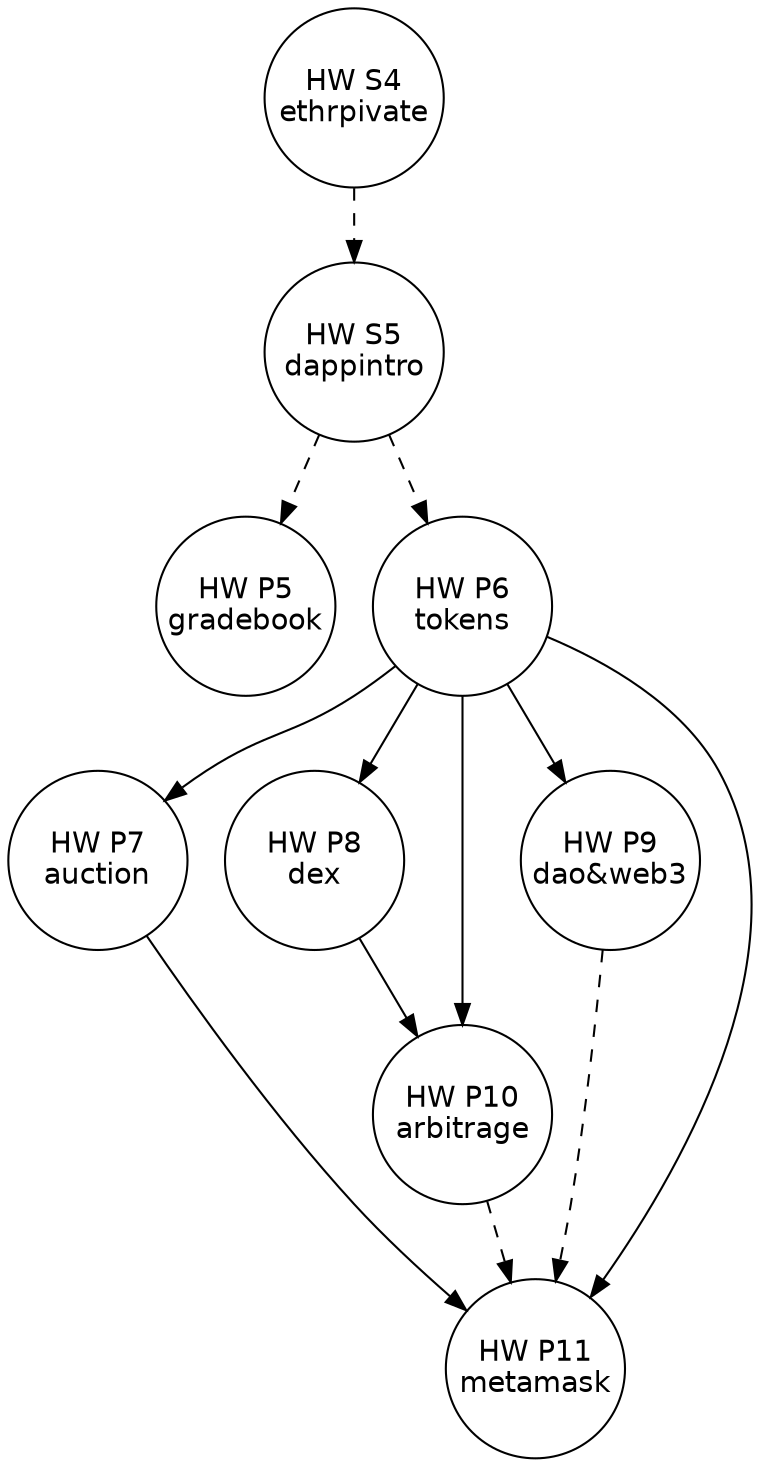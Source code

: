 digraph A {
    graph [fontname = "Helvetica"];
    node [fontname = "Helvetica",shape=circle,width=1.2,fixedsize=true];
    edge [fontname = "Helvetica"];

    #null [shape=point,style=invis,width=0];
    hws4 [label="HW S4\nethrpivate"];
    hws5 [label="HW S5\ndappintro"];
    hwp5 [label="HW P5\ngradebook"];
    hwp6 [label="HW P6\ntokens"];
    hwp7 [label="HW P7\nauction"];
    hwp8 [label="HW P8\ndex"];
    hwp9 [label="HW P9\ndao&web3"];
    hwp10 [label="HW P10\narbitrage"];
    hwp11 [label="HW P11\nmetamask"];

    {rank=same hwp7 hwp8 hwp9}

    #null -> hws4;
    hws4 -> hws5 [style=dashed];
    hws5 -> hwp5 [style=dashed];
    hws5 -> hwp6 [style=dashed];
    hwp6 -> hwp7;
    hwp6 -> hwp8;
    hwp6 -> hwp9;
    hwp8 -> hwp10;
    hwp7 -> hwp11;
    hwp9 -> hwp11 [style=dashed];
    hwp6 -> hwp10;
    hwp6 -> hwp11;
    hwp10 -> hwp11 [style=dashed];

}

